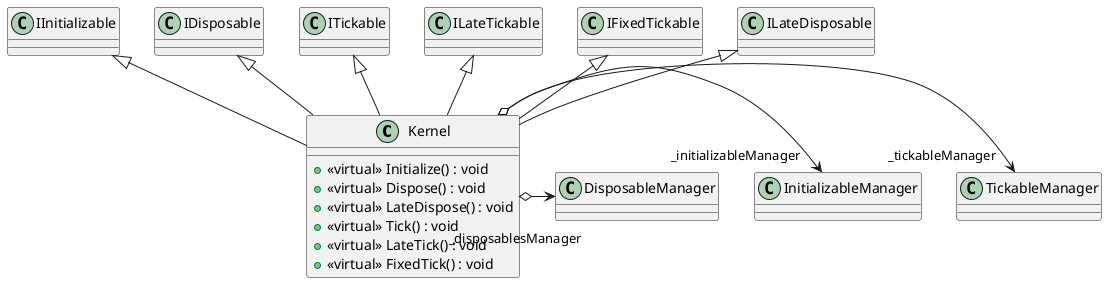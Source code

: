 @startuml
class Kernel {
    + <<virtual>> Initialize() : void
    + <<virtual>> Dispose() : void
    + <<virtual>> LateDispose() : void
    + <<virtual>> Tick() : void
    + <<virtual>> LateTick() : void
    + <<virtual>> FixedTick() : void
}
IInitializable <|-- Kernel
IDisposable <|-- Kernel
ITickable <|-- Kernel
ILateTickable <|-- Kernel
IFixedTickable <|-- Kernel
ILateDisposable <|-- Kernel
Kernel o-> "_tickableManager" TickableManager
Kernel o-> "_initializableManager" InitializableManager
Kernel o-> "_disposablesManager" DisposableManager
@enduml
